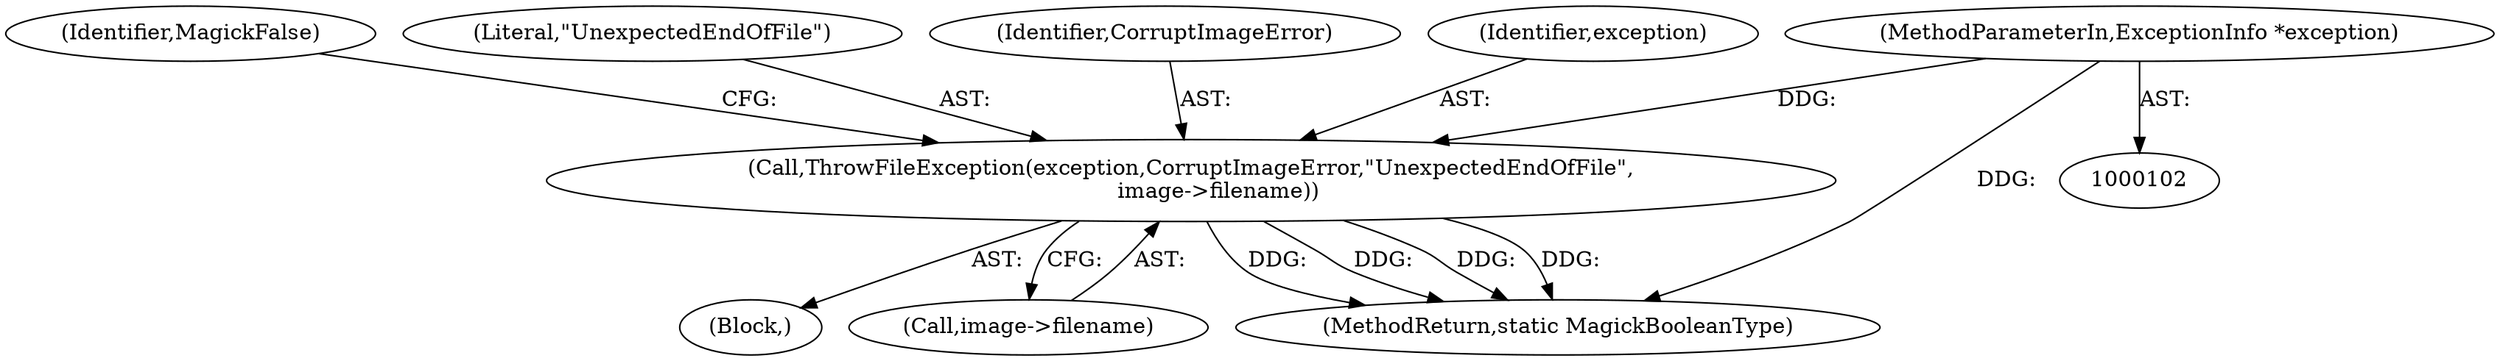digraph "0_ImageMagick_9b428b7af688fe319320aed15f2b94281d1e37b4@pointer" {
"1000118" [label="(Call,ThrowFileException(exception,CorruptImageError,\"UnexpectedEndOfFile\",\n        image->filename))"];
"1000106" [label="(MethodParameterIn,ExceptionInfo *exception)"];
"1000126" [label="(Identifier,MagickFalse)"];
"1000117" [label="(Block,)"];
"1000106" [label="(MethodParameterIn,ExceptionInfo *exception)"];
"1000121" [label="(Literal,\"UnexpectedEndOfFile\")"];
"1000118" [label="(Call,ThrowFileException(exception,CorruptImageError,\"UnexpectedEndOfFile\",\n        image->filename))"];
"1000120" [label="(Identifier,CorruptImageError)"];
"1000119" [label="(Identifier,exception)"];
"1000122" [label="(Call,image->filename)"];
"1000211" [label="(MethodReturn,static MagickBooleanType)"];
"1000118" -> "1000117"  [label="AST: "];
"1000118" -> "1000122"  [label="CFG: "];
"1000119" -> "1000118"  [label="AST: "];
"1000120" -> "1000118"  [label="AST: "];
"1000121" -> "1000118"  [label="AST: "];
"1000122" -> "1000118"  [label="AST: "];
"1000126" -> "1000118"  [label="CFG: "];
"1000118" -> "1000211"  [label="DDG: "];
"1000118" -> "1000211"  [label="DDG: "];
"1000118" -> "1000211"  [label="DDG: "];
"1000118" -> "1000211"  [label="DDG: "];
"1000106" -> "1000118"  [label="DDG: "];
"1000106" -> "1000102"  [label="AST: "];
"1000106" -> "1000211"  [label="DDG: "];
}
